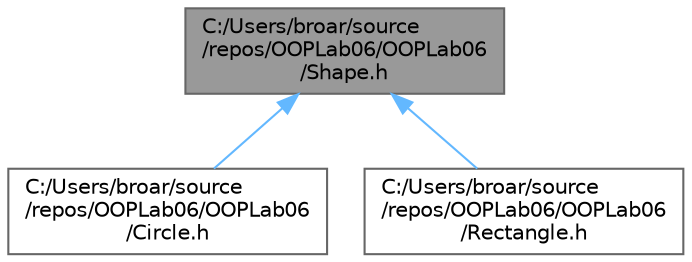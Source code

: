 digraph "C:/Users/broar/source/repos/OOPLab06/OOPLab06/Shape.h"
{
 // LATEX_PDF_SIZE
  bgcolor="transparent";
  edge [fontname=Helvetica,fontsize=10,labelfontname=Helvetica,labelfontsize=10];
  node [fontname=Helvetica,fontsize=10,shape=box,height=0.2,width=0.4];
  Node1 [id="Node000001",label="C:/Users/broar/source\l/repos/OOPLab06/OOPLab06\l/Shape.h",height=0.2,width=0.4,color="gray40", fillcolor="grey60", style="filled", fontcolor="black",tooltip=" "];
  Node1 -> Node2 [id="edge1_Node000001_Node000002",dir="back",color="steelblue1",style="solid",tooltip=" "];
  Node2 [id="Node000002",label="C:/Users/broar/source\l/repos/OOPLab06/OOPLab06\l/Circle.h",height=0.2,width=0.4,color="grey40", fillcolor="white", style="filled",URL="$_circle_8h.html",tooltip=" "];
  Node1 -> Node3 [id="edge2_Node000001_Node000003",dir="back",color="steelblue1",style="solid",tooltip=" "];
  Node3 [id="Node000003",label="C:/Users/broar/source\l/repos/OOPLab06/OOPLab06\l/Rectangle.h",height=0.2,width=0.4,color="grey40", fillcolor="white", style="filled",URL="$_rectangle_8h.html",tooltip=" "];
}
